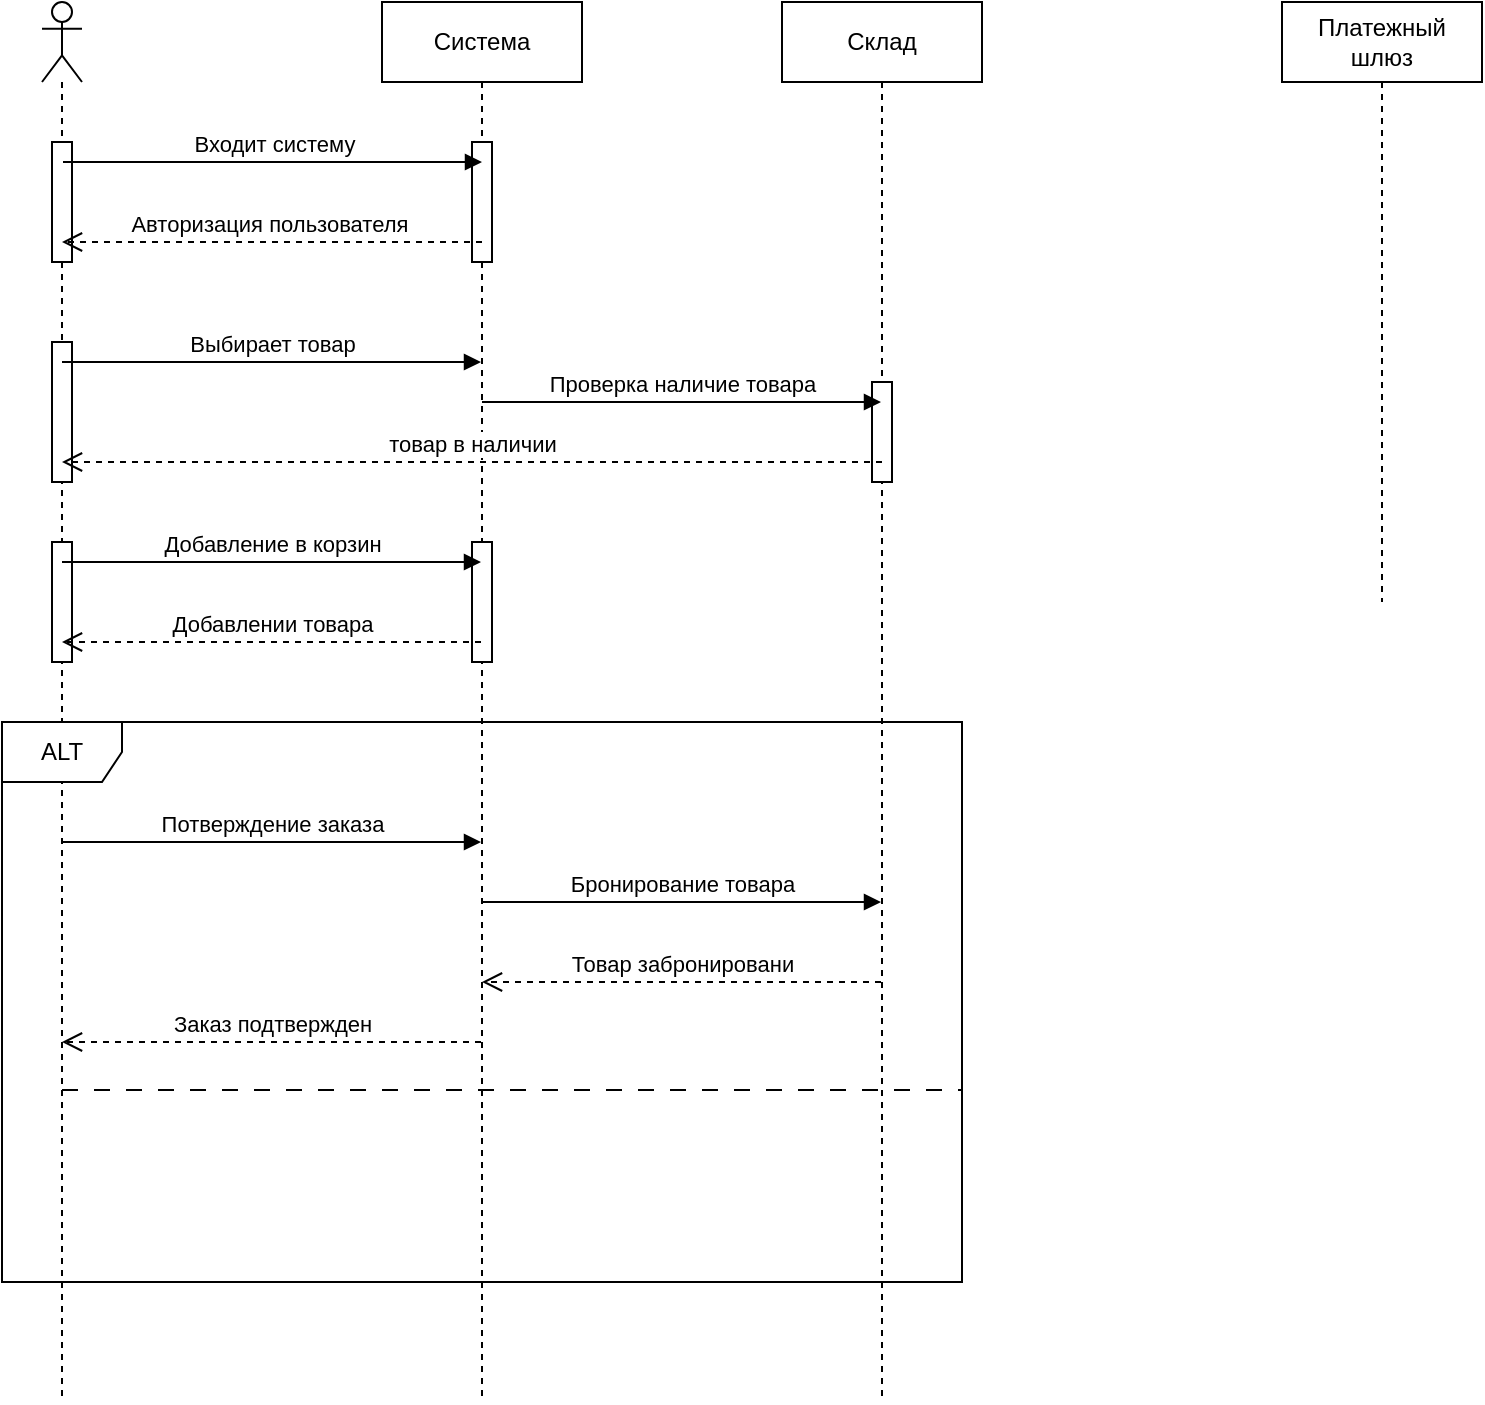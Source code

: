 <mxfile version="25.0.1">
  <diagram name="Страница — 1" id="lsg8XOqcqa6uUN021HcP">
    <mxGraphModel dx="1253" dy="719" grid="1" gridSize="10" guides="1" tooltips="1" connect="1" arrows="1" fold="1" page="1" pageScale="1" pageWidth="827" pageHeight="1169" math="0" shadow="0">
      <root>
        <mxCell id="0" />
        <mxCell id="1" parent="0" />
        <mxCell id="CD0ake1jvWNNEk4w8cjB-1" value="" style="shape=umlLifeline;perimeter=lifelinePerimeter;whiteSpace=wrap;html=1;container=1;dropTarget=0;collapsible=0;recursiveResize=0;outlineConnect=0;portConstraint=eastwest;newEdgeStyle={&quot;curved&quot;:0,&quot;rounded&quot;:0};participant=umlActor;" vertex="1" parent="1">
          <mxGeometry x="50" y="60" width="20" height="700" as="geometry" />
        </mxCell>
        <mxCell id="CD0ake1jvWNNEk4w8cjB-2" value="" style="html=1;points=[[0,0,0,0,5],[0,1,0,0,-5],[1,0,0,0,5],[1,1,0,0,-5]];perimeter=orthogonalPerimeter;outlineConnect=0;targetShapes=umlLifeline;portConstraint=eastwest;newEdgeStyle={&quot;curved&quot;:0,&quot;rounded&quot;:0};" vertex="1" parent="CD0ake1jvWNNEk4w8cjB-1">
          <mxGeometry x="5" y="70" width="10" height="60" as="geometry" />
        </mxCell>
        <mxCell id="CD0ake1jvWNNEk4w8cjB-3" value="" style="html=1;points=[[0,0,0,0,5],[0,1,0,0,-5],[1,0,0,0,5],[1,1,0,0,-5]];perimeter=orthogonalPerimeter;outlineConnect=0;targetShapes=umlLifeline;portConstraint=eastwest;newEdgeStyle={&quot;curved&quot;:0,&quot;rounded&quot;:0};" vertex="1" parent="CD0ake1jvWNNEk4w8cjB-1">
          <mxGeometry x="5" y="170" width="10" height="70" as="geometry" />
        </mxCell>
        <mxCell id="CD0ake1jvWNNEk4w8cjB-4" value="" style="html=1;points=[[0,0,0,0,5],[0,1,0,0,-5],[1,0,0,0,5],[1,1,0,0,-5]];perimeter=orthogonalPerimeter;outlineConnect=0;targetShapes=umlLifeline;portConstraint=eastwest;newEdgeStyle={&quot;curved&quot;:0,&quot;rounded&quot;:0};" vertex="1" parent="CD0ake1jvWNNEk4w8cjB-1">
          <mxGeometry x="5" y="270" width="10" height="60" as="geometry" />
        </mxCell>
        <mxCell id="CD0ake1jvWNNEk4w8cjB-5" value="Система" style="shape=umlLifeline;perimeter=lifelinePerimeter;whiteSpace=wrap;html=1;container=1;dropTarget=0;collapsible=0;recursiveResize=0;outlineConnect=0;portConstraint=eastwest;newEdgeStyle={&quot;curved&quot;:0,&quot;rounded&quot;:0};" vertex="1" parent="1">
          <mxGeometry x="220" y="60" width="100" height="700" as="geometry" />
        </mxCell>
        <mxCell id="CD0ake1jvWNNEk4w8cjB-6" value="" style="html=1;points=[[0,0,0,0,5],[0,1,0,0,-5],[1,0,0,0,5],[1,1,0,0,-5]];perimeter=orthogonalPerimeter;outlineConnect=0;targetShapes=umlLifeline;portConstraint=eastwest;newEdgeStyle={&quot;curved&quot;:0,&quot;rounded&quot;:0};" vertex="1" parent="CD0ake1jvWNNEk4w8cjB-5">
          <mxGeometry x="45" y="70" width="10" height="60" as="geometry" />
        </mxCell>
        <mxCell id="CD0ake1jvWNNEk4w8cjB-7" value="" style="html=1;points=[[0,0,0,0,5],[0,1,0,0,-5],[1,0,0,0,5],[1,1,0,0,-5]];perimeter=orthogonalPerimeter;outlineConnect=0;targetShapes=umlLifeline;portConstraint=eastwest;newEdgeStyle={&quot;curved&quot;:0,&quot;rounded&quot;:0};" vertex="1" parent="CD0ake1jvWNNEk4w8cjB-5">
          <mxGeometry x="45" y="270" width="10" height="60" as="geometry" />
        </mxCell>
        <mxCell id="CD0ake1jvWNNEk4w8cjB-8" value="Склад" style="shape=umlLifeline;perimeter=lifelinePerimeter;whiteSpace=wrap;html=1;container=1;dropTarget=0;collapsible=0;recursiveResize=0;outlineConnect=0;portConstraint=eastwest;newEdgeStyle={&quot;curved&quot;:0,&quot;rounded&quot;:0};" vertex="1" parent="1">
          <mxGeometry x="420" y="60" width="100" height="700" as="geometry" />
        </mxCell>
        <mxCell id="CD0ake1jvWNNEk4w8cjB-9" value="" style="html=1;points=[[0,0,0,0,5],[0,1,0,0,-5],[1,0,0,0,5],[1,1,0,0,-5]];perimeter=orthogonalPerimeter;outlineConnect=0;targetShapes=umlLifeline;portConstraint=eastwest;newEdgeStyle={&quot;curved&quot;:0,&quot;rounded&quot;:0};" vertex="1" parent="CD0ake1jvWNNEk4w8cjB-8">
          <mxGeometry x="45" y="190" width="10" height="50" as="geometry" />
        </mxCell>
        <mxCell id="CD0ake1jvWNNEk4w8cjB-10" value="Платежный шлюз" style="shape=umlLifeline;perimeter=lifelinePerimeter;whiteSpace=wrap;html=1;container=1;dropTarget=0;collapsible=0;recursiveResize=0;outlineConnect=0;portConstraint=eastwest;newEdgeStyle={&quot;curved&quot;:0,&quot;rounded&quot;:0};" vertex="1" parent="1">
          <mxGeometry x="670" y="60" width="100" height="300" as="geometry" />
        </mxCell>
        <mxCell id="CD0ake1jvWNNEk4w8cjB-11" value="Входит систему" style="html=1;verticalAlign=bottom;endArrow=block;curved=0;rounded=0;" edge="1" parent="1">
          <mxGeometry width="80" relative="1" as="geometry">
            <mxPoint x="60.5" y="140" as="sourcePoint" />
            <mxPoint x="270" y="140" as="targetPoint" />
          </mxGeometry>
        </mxCell>
        <mxCell id="CD0ake1jvWNNEk4w8cjB-12" value="Авторизация пользователя&amp;nbsp;" style="html=1;verticalAlign=bottom;endArrow=open;dashed=1;endSize=8;curved=0;rounded=0;" edge="1" parent="1">
          <mxGeometry relative="1" as="geometry">
            <mxPoint x="270" y="180" as="sourcePoint" />
            <mxPoint x="60" y="180" as="targetPoint" />
            <mxPoint as="offset" />
          </mxGeometry>
        </mxCell>
        <mxCell id="CD0ake1jvWNNEk4w8cjB-13" value="Выбирает товар" style="html=1;verticalAlign=bottom;endArrow=block;curved=0;rounded=0;" edge="1" parent="1" target="CD0ake1jvWNNEk4w8cjB-5">
          <mxGeometry width="80" relative="1" as="geometry">
            <mxPoint x="60" y="240" as="sourcePoint" />
            <mxPoint x="140" y="240" as="targetPoint" />
          </mxGeometry>
        </mxCell>
        <mxCell id="CD0ake1jvWNNEk4w8cjB-14" value="Проверка наличие товара" style="html=1;verticalAlign=bottom;endArrow=block;curved=0;rounded=0;" edge="1" parent="1" target="CD0ake1jvWNNEk4w8cjB-8">
          <mxGeometry width="80" relative="1" as="geometry">
            <mxPoint x="270" y="260" as="sourcePoint" />
            <mxPoint x="350" y="260" as="targetPoint" />
          </mxGeometry>
        </mxCell>
        <mxCell id="CD0ake1jvWNNEk4w8cjB-15" value="товар в наличии" style="html=1;verticalAlign=bottom;endArrow=open;dashed=1;endSize=8;curved=0;rounded=0;" edge="1" parent="1" target="CD0ake1jvWNNEk4w8cjB-1">
          <mxGeometry relative="1" as="geometry">
            <mxPoint x="470" y="290" as="sourcePoint" />
            <mxPoint x="390" y="290" as="targetPoint" />
          </mxGeometry>
        </mxCell>
        <mxCell id="CD0ake1jvWNNEk4w8cjB-16" value="Добавление в корзин" style="html=1;verticalAlign=bottom;endArrow=block;curved=0;rounded=0;" edge="1" parent="1" target="CD0ake1jvWNNEk4w8cjB-5">
          <mxGeometry width="80" relative="1" as="geometry">
            <mxPoint x="60" y="340" as="sourcePoint" />
            <mxPoint x="140" y="340" as="targetPoint" />
          </mxGeometry>
        </mxCell>
        <mxCell id="CD0ake1jvWNNEk4w8cjB-17" value="Добавлении товара" style="html=1;verticalAlign=bottom;endArrow=open;dashed=1;endSize=8;curved=0;rounded=0;" edge="1" parent="1" source="CD0ake1jvWNNEk4w8cjB-5">
          <mxGeometry relative="1" as="geometry">
            <mxPoint x="140" y="380" as="sourcePoint" />
            <mxPoint x="60" y="380" as="targetPoint" />
          </mxGeometry>
        </mxCell>
        <mxCell id="CD0ake1jvWNNEk4w8cjB-18" value="ALT" style="shape=umlFrame;whiteSpace=wrap;html=1;pointerEvents=0;" vertex="1" parent="1">
          <mxGeometry x="30" y="420" width="480" height="280" as="geometry" />
        </mxCell>
        <mxCell id="CD0ake1jvWNNEk4w8cjB-19" value="Потверждение заказа" style="html=1;verticalAlign=bottom;endArrow=block;curved=0;rounded=0;" edge="1" parent="1" target="CD0ake1jvWNNEk4w8cjB-5">
          <mxGeometry width="80" relative="1" as="geometry">
            <mxPoint x="60" y="480" as="sourcePoint" />
            <mxPoint x="140" y="480" as="targetPoint" />
          </mxGeometry>
        </mxCell>
        <mxCell id="CD0ake1jvWNNEk4w8cjB-20" value="Бронирование товара" style="html=1;verticalAlign=bottom;endArrow=block;curved=0;rounded=0;" edge="1" parent="1" target="CD0ake1jvWNNEk4w8cjB-8">
          <mxGeometry width="80" relative="1" as="geometry">
            <mxPoint x="270" y="510" as="sourcePoint" />
            <mxPoint x="350" y="510" as="targetPoint" />
          </mxGeometry>
        </mxCell>
        <mxCell id="CD0ake1jvWNNEk4w8cjB-21" value="Товар забронировани" style="html=1;verticalAlign=bottom;endArrow=open;dashed=1;endSize=8;curved=0;rounded=0;" edge="1" parent="1" source="CD0ake1jvWNNEk4w8cjB-8">
          <mxGeometry relative="1" as="geometry">
            <mxPoint x="350" y="550" as="sourcePoint" />
            <mxPoint x="270" y="550" as="targetPoint" />
          </mxGeometry>
        </mxCell>
        <mxCell id="CD0ake1jvWNNEk4w8cjB-22" value="Заказ&amp;nbsp;подтвержден" style="html=1;verticalAlign=bottom;endArrow=open;dashed=1;endSize=8;curved=0;rounded=0;" edge="1" parent="1" source="CD0ake1jvWNNEk4w8cjB-5">
          <mxGeometry relative="1" as="geometry">
            <mxPoint x="140" y="580" as="sourcePoint" />
            <mxPoint x="60" y="580" as="targetPoint" />
          </mxGeometry>
        </mxCell>
        <mxCell id="CD0ake1jvWNNEk4w8cjB-23" value="" style="line;strokeWidth=1;fillColor=none;align=left;verticalAlign=middle;spacingTop=-1;spacingLeft=3;spacingRight=3;rotatable=0;labelPosition=right;points=[];portConstraint=eastwest;strokeColor=inherit;dashed=1;dashPattern=8 8;" vertex="1" parent="1">
          <mxGeometry x="60" y="600" width="450" height="8" as="geometry" />
        </mxCell>
      </root>
    </mxGraphModel>
  </diagram>
</mxfile>
